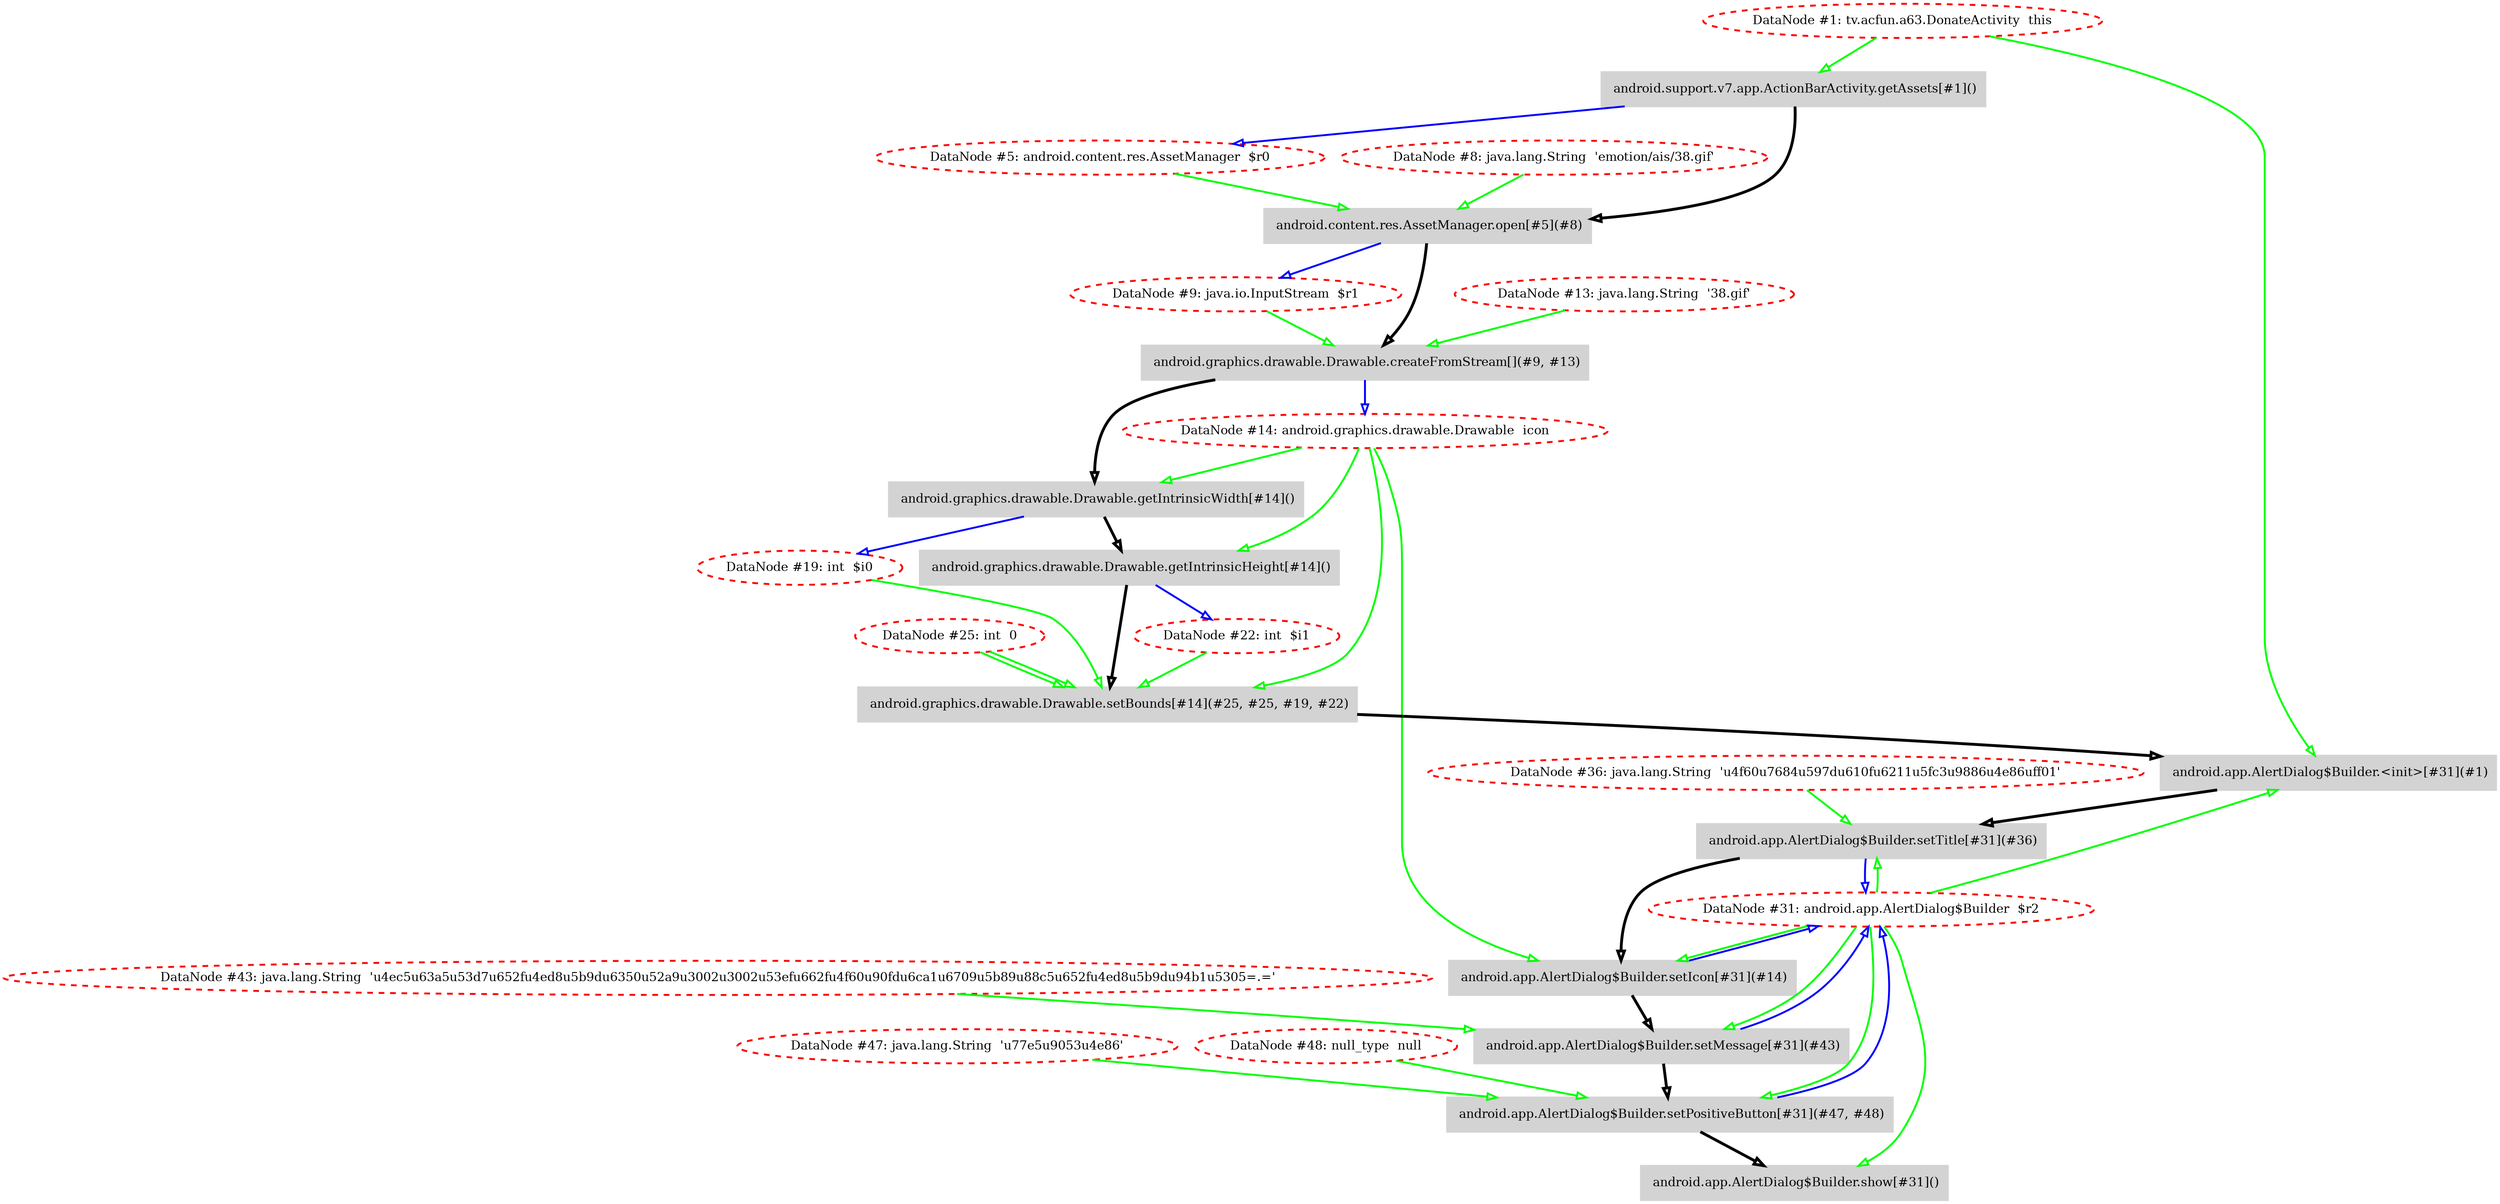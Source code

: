 digraph isoX {
 node[shape=box,style="filled,rounded",penwidth=2.0,fontsize=13,]; 
  edge[ arrowhead=onormal,penwidth=2.0,]; 

"n_14" [shape=ellipse,color=red,style=dashed,label="DataNode #14: android.graphics.drawable.Drawable  icon"];
"n_22" [shape=ellipse,color=red,style=dashed,label="DataNode #22: int  $i1"];
"n_23" [ shape=box, style=filled, color=lightgray, label=" android.graphics.drawable.Drawable.getIntrinsicHeight[#14]()"];
"n_31" [shape=ellipse,color=red,style=dashed,label="DataNode #31: android.app.AlertDialog$Builder  $r2"];
"n_53" [ shape=box, style=filled, color=lightgray, label=" android.app.AlertDialog$Builder.show[#31]()"];
"n_43" [shape=ellipse,color=red,style=dashed,label="DataNode #43: java.lang.String  \'\u4ec5\u63a5\u53d7\u652f\u4ed8\u5b9d\u6350\u52a9\u3002\u3002\u53ef\u662f\u4f60\u90fd\u6ca1\u6709\u5b89\u88c5\u652f\u4ed8\u5b9d\u94b1\u5305=.=\'"];
"n_44" [ shape=box, style=filled, color=lightgray, label=" android.app.AlertDialog$Builder.setMessage[#31](#43)"];
"n_25" [shape=ellipse,color=red,style=dashed,label="DataNode #25: int  0"];
"n_19" [shape=ellipse,color=red,style=dashed,label="DataNode #19: int  $i0"];
"n_26" [ shape=box, style=filled, color=lightgray, label=" android.graphics.drawable.Drawable.setBounds[#14](#25, #25, #19, #22)"];
"n_20" [ shape=box, style=filled, color=lightgray, label=" android.graphics.drawable.Drawable.getIntrinsicWidth[#14]()"];
"n_47" [shape=ellipse,color=red,style=dashed,label="DataNode #47: java.lang.String  \'\u77e5\u9053\u4e86\'"];
"n_48" [shape=ellipse,color=red,style=dashed,label="DataNode #48: null_type  null"];
"n_49" [ shape=box, style=filled, color=lightgray, label=" android.app.AlertDialog$Builder.setPositiveButton[#31](#47, #48)"];
"n_40" [ shape=box, style=filled, color=lightgray, label=" android.app.AlertDialog$Builder.setIcon[#31](#14)"];
"n_1" [shape=ellipse,color=red,style=dashed,label="DataNode #1: tv.acfun.a63.DonateActivity  this"];
"n_34" [ shape=box, style=filled, color=lightgray, label=" android.app.AlertDialog$Builder.<init>[#31](#1)"];
"n_5" [shape=ellipse,color=red,style=dashed,label="DataNode #5: android.content.res.AssetManager  $r0"];
"n_9" [shape=ellipse,color=red,style=dashed,label="DataNode #9: java.io.InputStream  $r1"];
"n_8" [shape=ellipse,color=red,style=dashed,label="DataNode #8: java.lang.String  \'emotion/ais/38.gif\'"];
"n_10" [ shape=box, style=filled, color=lightgray, label=" android.content.res.AssetManager.open[#5](#8)"];
"n_36" [shape=ellipse,color=red,style=dashed,label="DataNode #36: java.lang.String  \'\u4f60\u7684\u597d\u610f\u6211\u5fc3\u9886\u4e86\uff01\'"];
"n_37" [ shape=box, style=filled, color=lightgray, label=" android.app.AlertDialog$Builder.setTitle[#31](#36)"];
"n_13" [shape=ellipse,color=red,style=dashed,label="DataNode #13: java.lang.String  \'38.gif\'"];
"n_15" [ shape=box, style=filled, color=lightgray, label=" android.graphics.drawable.Drawable.createFromStream[](#9, #13)"];
"n_6" [ shape=box, style=filled, color=lightgray, label=" android.support.v7.app.ActionBarActivity.getAssets[#1]()"];
"n_44" -> "n_31"[color=blue, penwidth=2];
"n_6" -> "n_5"[color=blue, penwidth=2];
"n_49" -> "n_31"[color=blue, penwidth=2];
"n_15" -> "n_14"[color=blue, penwidth=2];
"n_20" -> "n_19"[color=blue, penwidth=2];
"n_10" -> "n_9"[color=blue, penwidth=2];
"n_37" -> "n_31"[color=blue, penwidth=2];
"n_40" -> "n_31"[color=blue, penwidth=2];
"n_23" -> "n_22"[color=blue, penwidth=2];
"n_31" -> "n_40"[color=green, penwidth=2];
"n_47" -> "n_49"[color=green, penwidth=2];
"n_14" -> "n_40"[color=green, penwidth=2];
"n_31" -> "n_53"[color=green, penwidth=2];
"n_1" -> "n_34"[color=green, penwidth=2];
"n_13" -> "n_15"[color=green, penwidth=2];
"n_8" -> "n_10"[color=green, penwidth=2];
"n_1" -> "n_6"[color=green, penwidth=2];
"n_19" -> "n_26"[color=green, penwidth=2];
"n_36" -> "n_37"[color=green, penwidth=2];
"n_14" -> "n_26"[color=green, penwidth=2];
"n_14" -> "n_23"[color=green, penwidth=2];
"n_31" -> "n_49"[color=green, penwidth=2];
"n_9" -> "n_15"[color=green, penwidth=2];
"n_31" -> "n_37"[color=green, penwidth=2];
"n_25" -> "n_26"[color=green, penwidth=2];
"n_31" -> "n_44"[color=green, penwidth=2];
"n_31" -> "n_34"[color=green, penwidth=2];
"n_43" -> "n_44"[color=green, penwidth=2];
"n_25" -> "n_26"[color=green, penwidth=2];
"n_5" -> "n_10"[color=green, penwidth=2];
"n_22" -> "n_26"[color=green, penwidth=2];
"n_14" -> "n_20"[color=green, penwidth=2];
"n_48" -> "n_49"[color=green, penwidth=2];
"n_34" -> "n_37"[color=black, penwidth=3];
"n_44" -> "n_49"[color=black, penwidth=3];
"n_10" -> "n_15"[color=black, penwidth=3];
"n_23" -> "n_26"[color=black, penwidth=3];
"n_20" -> "n_23"[color=black, penwidth=3];
"n_40" -> "n_44"[color=black, penwidth=3];
"n_6" -> "n_10"[color=black, penwidth=3];
"n_37" -> "n_40"[color=black, penwidth=3];
"n_15" -> "n_20"[color=black, penwidth=3];
"n_49" -> "n_53"[color=black, penwidth=3];
"n_26" -> "n_34"[color=black, penwidth=3];
 } 
